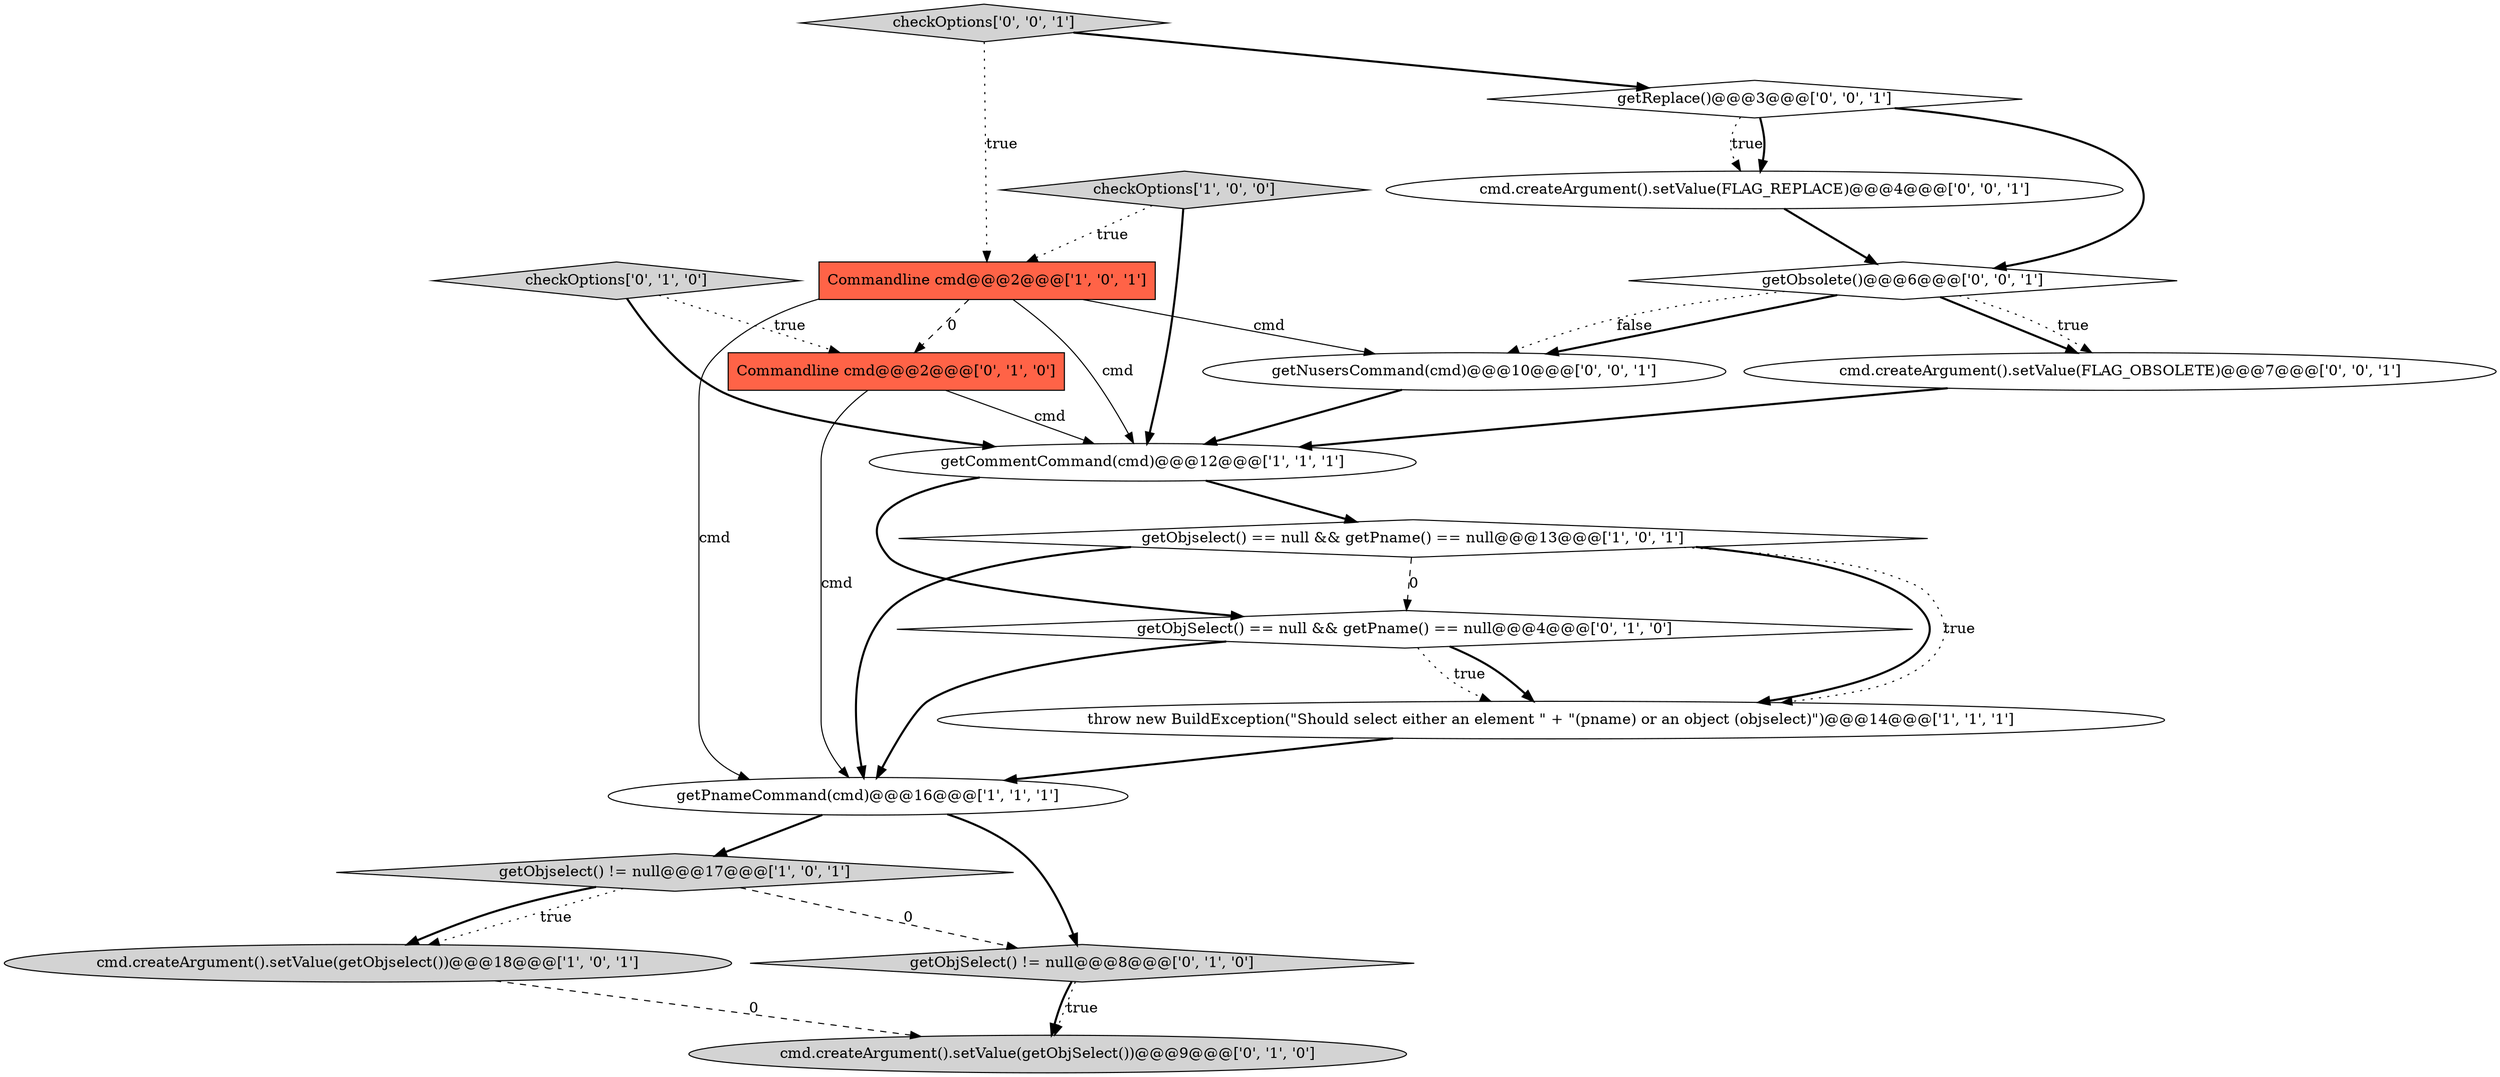 digraph {
11 [style = filled, label = "Commandline cmd@@@2@@@['0', '1', '0']", fillcolor = tomato, shape = box image = "AAA1AAABBB2BBB"];
7 [style = filled, label = "cmd.createArgument().setValue(getObjselect())@@@18@@@['1', '0', '1']", fillcolor = lightgray, shape = ellipse image = "AAA0AAABBB1BBB"];
2 [style = filled, label = "getPnameCommand(cmd)@@@16@@@['1', '1', '1']", fillcolor = white, shape = ellipse image = "AAA0AAABBB1BBB"];
10 [style = filled, label = "cmd.createArgument().setValue(getObjSelect())@@@9@@@['0', '1', '0']", fillcolor = lightgray, shape = ellipse image = "AAA1AAABBB2BBB"];
5 [style = filled, label = "getObjselect() != null@@@17@@@['1', '0', '1']", fillcolor = lightgray, shape = diamond image = "AAA0AAABBB1BBB"];
1 [style = filled, label = "Commandline cmd@@@2@@@['1', '0', '1']", fillcolor = tomato, shape = box image = "AAA0AAABBB1BBB"];
8 [style = filled, label = "getObjSelect() != null@@@8@@@['0', '1', '0']", fillcolor = lightgray, shape = diamond image = "AAA1AAABBB2BBB"];
15 [style = filled, label = "cmd.createArgument().setValue(FLAG_OBSOLETE)@@@7@@@['0', '0', '1']", fillcolor = white, shape = ellipse image = "AAA0AAABBB3BBB"];
9 [style = filled, label = "getObjSelect() == null && getPname() == null@@@4@@@['0', '1', '0']", fillcolor = white, shape = diamond image = "AAA1AAABBB2BBB"];
16 [style = filled, label = "getReplace()@@@3@@@['0', '0', '1']", fillcolor = white, shape = diamond image = "AAA0AAABBB3BBB"];
4 [style = filled, label = "throw new BuildException(\"Should select either an element \" + \"(pname) or an object (objselect)\")@@@14@@@['1', '1', '1']", fillcolor = white, shape = ellipse image = "AAA0AAABBB1BBB"];
12 [style = filled, label = "checkOptions['0', '1', '0']", fillcolor = lightgray, shape = diamond image = "AAA0AAABBB2BBB"];
14 [style = filled, label = "cmd.createArgument().setValue(FLAG_REPLACE)@@@4@@@['0', '0', '1']", fillcolor = white, shape = ellipse image = "AAA0AAABBB3BBB"];
3 [style = filled, label = "checkOptions['1', '0', '0']", fillcolor = lightgray, shape = diamond image = "AAA0AAABBB1BBB"];
13 [style = filled, label = "getObsolete()@@@6@@@['0', '0', '1']", fillcolor = white, shape = diamond image = "AAA0AAABBB3BBB"];
6 [style = filled, label = "getObjselect() == null && getPname() == null@@@13@@@['1', '0', '1']", fillcolor = white, shape = diamond image = "AAA0AAABBB1BBB"];
18 [style = filled, label = "checkOptions['0', '0', '1']", fillcolor = lightgray, shape = diamond image = "AAA0AAABBB3BBB"];
17 [style = filled, label = "getNusersCommand(cmd)@@@10@@@['0', '0', '1']", fillcolor = white, shape = ellipse image = "AAA0AAABBB3BBB"];
0 [style = filled, label = "getCommentCommand(cmd)@@@12@@@['1', '1', '1']", fillcolor = white, shape = ellipse image = "AAA0AAABBB1BBB"];
0->6 [style = bold, label=""];
8->10 [style = dotted, label="true"];
12->0 [style = bold, label=""];
13->15 [style = bold, label=""];
18->1 [style = dotted, label="true"];
1->11 [style = dashed, label="0"];
6->4 [style = bold, label=""];
9->4 [style = bold, label=""];
3->1 [style = dotted, label="true"];
2->5 [style = bold, label=""];
13->17 [style = bold, label=""];
12->11 [style = dotted, label="true"];
0->9 [style = bold, label=""];
9->2 [style = bold, label=""];
14->13 [style = bold, label=""];
16->14 [style = dotted, label="true"];
1->17 [style = solid, label="cmd"];
5->7 [style = dotted, label="true"];
6->9 [style = dashed, label="0"];
16->13 [style = bold, label=""];
6->2 [style = bold, label=""];
2->8 [style = bold, label=""];
4->2 [style = bold, label=""];
13->17 [style = dotted, label="false"];
5->8 [style = dashed, label="0"];
6->4 [style = dotted, label="true"];
15->0 [style = bold, label=""];
11->0 [style = solid, label="cmd"];
1->0 [style = solid, label="cmd"];
3->0 [style = bold, label=""];
16->14 [style = bold, label=""];
9->4 [style = dotted, label="true"];
18->16 [style = bold, label=""];
11->2 [style = solid, label="cmd"];
13->15 [style = dotted, label="true"];
17->0 [style = bold, label=""];
1->2 [style = solid, label="cmd"];
8->10 [style = bold, label=""];
5->7 [style = bold, label=""];
7->10 [style = dashed, label="0"];
}
